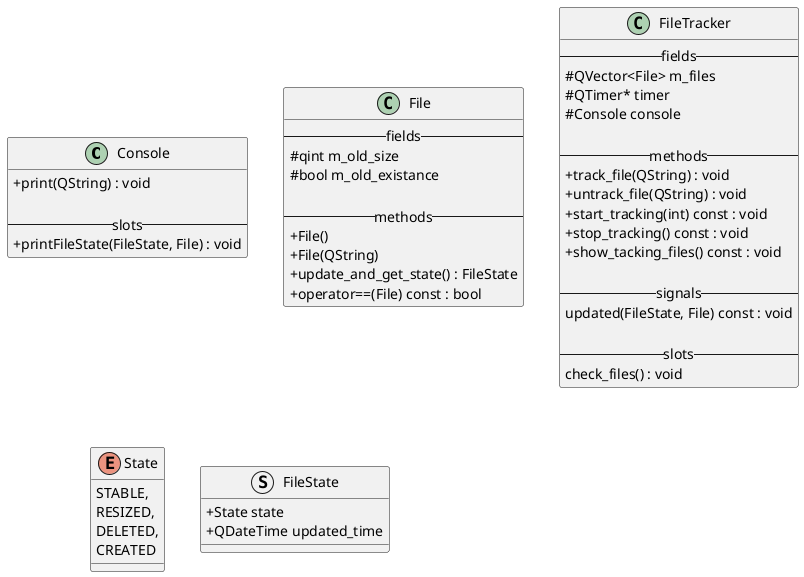 @startuml
skinparam classAttributeIconSize 0

class Console {
    + print(QString) : void

    -- slots --
    + printFileState(FileState, File) : void
}

class File {
    -- fields --
    # qint m_old_size
    # bool m_old_existance

    -- methods --
    + File()
    + File(QString)
    + update_and_get_state() : FileState
    + operator==(File) const : bool
}

class FileTracker {
    -- fields --
    # QVector<File> m_files
    # QTimer* timer
    # Console console

    -- methods --
    + track_file(QString) : void
    + untrack_file(QString) : void
    + start_tracking(int) const : void
    + stop_tracking() const : void
    + show_tacking_files() const : void

    -- signals --
    updated(FileState, File) const : void

    -- slots --
    check_files() : void
}

enum State {
    STABLE,
    RESIZED,
    DELETED,
    CREATED
}

struct FileState {
    + State state
    + QDateTime updated_time
}


@enduml
